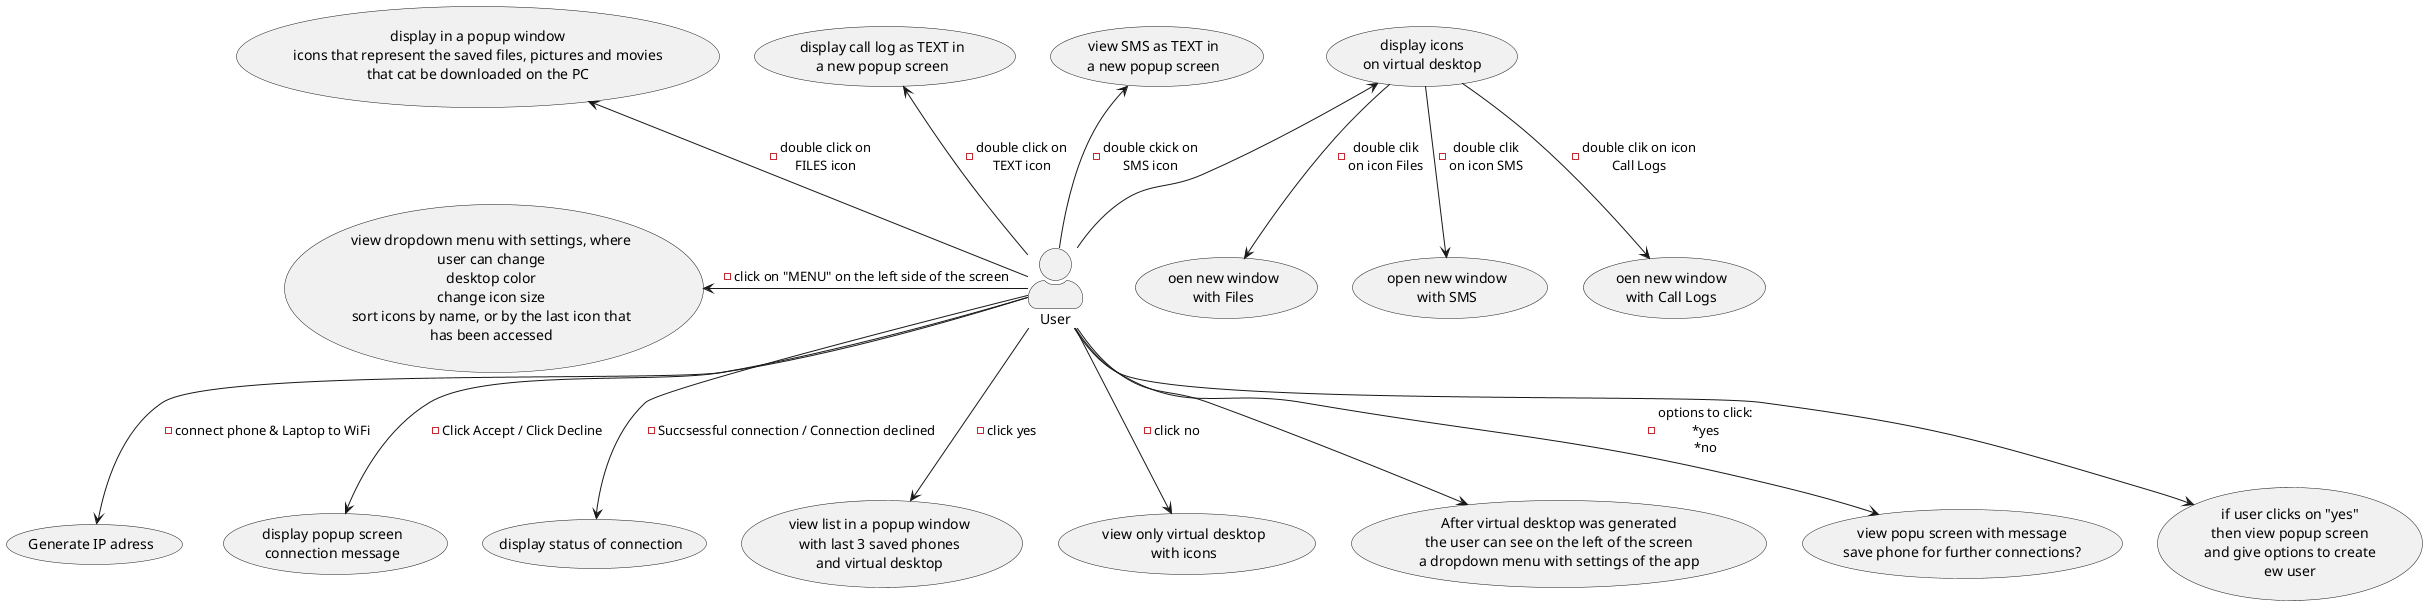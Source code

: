 @startuml
skinparam actorStyle awesome
User -->(Generate IP adress) :- connect phone & Laptop to WiFi
User --> (display popup screen\nconnection message) :- Click Accept / Click Decline
User --> (display status of connection) :- Succsessful connection / Connection declined
User -->(view list in a popup window\nwith last 3 saved phones\nand virtual desktop) :- click yes
User -->(view only virtual desktop\nwith icons) :- click no
User --> (After virtual desktop was generated\nthe user can see on the left of the screen\na dropdown menu with settings of the app)
:User: -up-> (display icons\non virtual desktop)
(display icons\non virtual desktop) --> (open new window\nwith SMS) :-double clik \non icon SMS
(display icons\non virtual desktop) -->(oen new window\nwith Call Logs) :-double clik on icon\nCall Logs
(display icons\non virtual desktop) --> (oen new window\nwith Files) :-double clik \non icon Files
:User: -up-> (view SMS as TEXT in\na new popup screen) :- double ckick on\nSMS icon
:User: -up-> (display call log as TEXT in\na new popup screen) :- double click on\nTEXT icon
:User: -left-> (view dropdown menu with settings, where\nuser can change\ndesktop color\nchange icon size\nsort icons by name, or by the last icon that\nhas been accessed) :- click on "MENU" on the left side of the screen
:User: -down-> (view popu screen with message\nsave phone for further connections?) :- options to click:\n*yes\n*no
:User: -down-> (if user clicks on "yes"\nthen view popup screen\nand give options to create\new user)
:User: -up-> (display in a popup window\nicons that represent the saved files, pictures and movies\nthat cat be downloaded on the PC) :-double click on\nFILES icon

@enduml